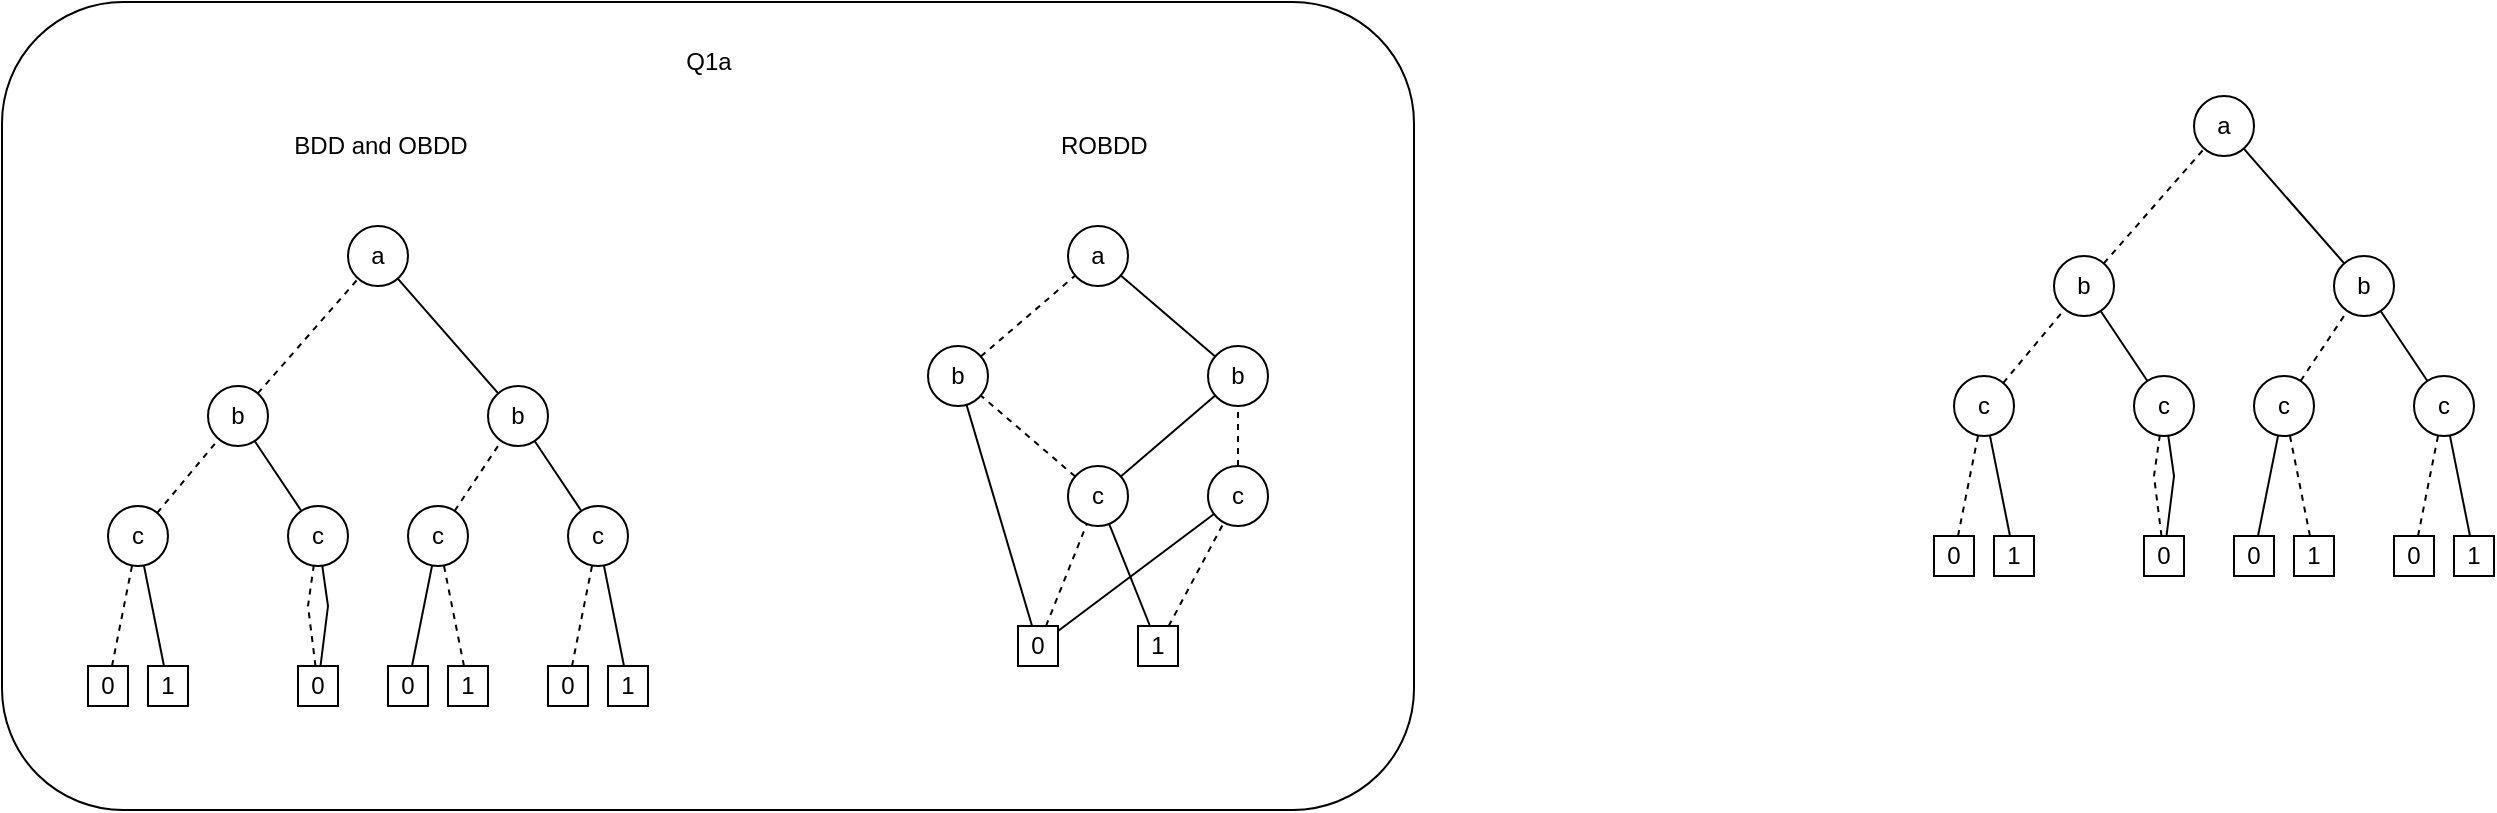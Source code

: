 <mxfile version="27.2.0">
  <diagram name="Page-1" id="7E9gSxAwbtiFRUaCC5ca">
    <mxGraphModel dx="1132" dy="402" grid="0" gridSize="10" guides="1" tooltips="1" connect="1" arrows="1" fold="1" page="0" pageScale="1" pageWidth="850" pageHeight="1100" math="0" shadow="0">
      <root>
        <mxCell id="0" />
        <mxCell id="1" parent="0" />
        <mxCell id="TRvrpSjDpHR4BY_lNr_P-34" value="" style="rounded=1;whiteSpace=wrap;html=1;" vertex="1" parent="1">
          <mxGeometry x="-113" y="8" width="706" height="404" as="geometry" />
        </mxCell>
        <mxCell id="lUWKuF_8CkeKNWvW8N9--51" value="a" style="ellipse;whiteSpace=wrap;html=1;" parent="1" vertex="1">
          <mxGeometry x="420" y="120" width="30" height="30" as="geometry" />
        </mxCell>
        <mxCell id="lUWKuF_8CkeKNWvW8N9--52" value="b" style="ellipse;whiteSpace=wrap;html=1;" parent="1" vertex="1">
          <mxGeometry x="350" y="180" width="30" height="30" as="geometry" />
        </mxCell>
        <mxCell id="lUWKuF_8CkeKNWvW8N9--53" value="b" style="ellipse;whiteSpace=wrap;html=1;" parent="1" vertex="1">
          <mxGeometry x="490" y="180" width="30" height="30" as="geometry" />
        </mxCell>
        <mxCell id="lUWKuF_8CkeKNWvW8N9--54" value="" style="endArrow=none;dashed=1;html=1;rounded=0;" parent="1" source="lUWKuF_8CkeKNWvW8N9--52" target="lUWKuF_8CkeKNWvW8N9--51" edge="1">
          <mxGeometry width="50" height="50" relative="1" as="geometry">
            <mxPoint x="450" y="280" as="sourcePoint" />
            <mxPoint x="500" y="230" as="targetPoint" />
          </mxGeometry>
        </mxCell>
        <mxCell id="lUWKuF_8CkeKNWvW8N9--55" value="" style="endArrow=none;html=1;rounded=0;" parent="1" source="lUWKuF_8CkeKNWvW8N9--53" target="lUWKuF_8CkeKNWvW8N9--51" edge="1">
          <mxGeometry width="50" height="50" relative="1" as="geometry">
            <mxPoint x="450" y="280" as="sourcePoint" />
            <mxPoint x="500" y="230" as="targetPoint" />
          </mxGeometry>
        </mxCell>
        <mxCell id="lUWKuF_8CkeKNWvW8N9--58" value="c" style="ellipse;whiteSpace=wrap;html=1;" parent="1" vertex="1">
          <mxGeometry x="490" y="240" width="30" height="30" as="geometry" />
        </mxCell>
        <mxCell id="lUWKuF_8CkeKNWvW8N9--59" value="c" style="ellipse;whiteSpace=wrap;html=1;" parent="1" vertex="1">
          <mxGeometry x="420" y="240" width="30" height="30" as="geometry" />
        </mxCell>
        <mxCell id="lUWKuF_8CkeKNWvW8N9--60" value="" style="endArrow=none;dashed=1;html=1;rounded=0;" parent="1" source="lUWKuF_8CkeKNWvW8N9--58" target="lUWKuF_8CkeKNWvW8N9--53" edge="1">
          <mxGeometry width="50" height="50" relative="1" as="geometry">
            <mxPoint x="450" y="290" as="sourcePoint" />
            <mxPoint x="500" y="240" as="targetPoint" />
          </mxGeometry>
        </mxCell>
        <mxCell id="lUWKuF_8CkeKNWvW8N9--61" value="" style="endArrow=none;dashed=1;html=1;rounded=0;" parent="1" source="lUWKuF_8CkeKNWvW8N9--59" target="lUWKuF_8CkeKNWvW8N9--52" edge="1">
          <mxGeometry width="50" height="50" relative="1" as="geometry">
            <mxPoint x="450" y="290" as="sourcePoint" />
            <mxPoint x="500" y="240" as="targetPoint" />
          </mxGeometry>
        </mxCell>
        <mxCell id="lUWKuF_8CkeKNWvW8N9--62" value="" style="endArrow=none;html=1;rounded=0;" parent="1" source="lUWKuF_8CkeKNWvW8N9--64" target="lUWKuF_8CkeKNWvW8N9--52" edge="1">
          <mxGeometry width="50" height="50" relative="1" as="geometry">
            <mxPoint x="365" y="240" as="sourcePoint" />
            <mxPoint x="390" y="210" as="targetPoint" />
          </mxGeometry>
        </mxCell>
        <mxCell id="lUWKuF_8CkeKNWvW8N9--63" value="" style="endArrow=none;html=1;rounded=0;" parent="1" source="lUWKuF_8CkeKNWvW8N9--59" target="lUWKuF_8CkeKNWvW8N9--53" edge="1">
          <mxGeometry width="50" height="50" relative="1" as="geometry">
            <mxPoint x="450" y="290" as="sourcePoint" />
            <mxPoint x="500" y="240" as="targetPoint" />
          </mxGeometry>
        </mxCell>
        <mxCell id="lUWKuF_8CkeKNWvW8N9--64" value="0" style="whiteSpace=wrap;html=1;aspect=fixed;" parent="1" vertex="1">
          <mxGeometry x="395" y="320" width="20" height="20" as="geometry" />
        </mxCell>
        <mxCell id="lUWKuF_8CkeKNWvW8N9--65" value="1" style="whiteSpace=wrap;html=1;aspect=fixed;" parent="1" vertex="1">
          <mxGeometry x="455" y="320" width="20" height="20" as="geometry" />
        </mxCell>
        <mxCell id="lUWKuF_8CkeKNWvW8N9--70" value="" style="endArrow=none;dashed=1;html=1;rounded=0;" parent="1" source="lUWKuF_8CkeKNWvW8N9--65" target="lUWKuF_8CkeKNWvW8N9--58" edge="1">
          <mxGeometry width="50" height="50" relative="1" as="geometry">
            <mxPoint x="450" y="320" as="sourcePoint" />
            <mxPoint x="500" y="270" as="targetPoint" />
          </mxGeometry>
        </mxCell>
        <mxCell id="lUWKuF_8CkeKNWvW8N9--71" value="" style="endArrow=none;html=1;rounded=0;" parent="1" source="lUWKuF_8CkeKNWvW8N9--64" target="lUWKuF_8CkeKNWvW8N9--58" edge="1">
          <mxGeometry width="50" height="50" relative="1" as="geometry">
            <mxPoint x="360" y="400" as="sourcePoint" />
            <mxPoint x="410" y="350" as="targetPoint" />
          </mxGeometry>
        </mxCell>
        <mxCell id="lUWKuF_8CkeKNWvW8N9--72" value="" style="endArrow=none;dashed=1;html=1;rounded=0;" parent="1" source="lUWKuF_8CkeKNWvW8N9--64" target="lUWKuF_8CkeKNWvW8N9--59" edge="1">
          <mxGeometry width="50" height="50" relative="1" as="geometry">
            <mxPoint x="480" y="330" as="sourcePoint" />
            <mxPoint x="530" y="280" as="targetPoint" />
          </mxGeometry>
        </mxCell>
        <mxCell id="lUWKuF_8CkeKNWvW8N9--73" value="" style="endArrow=none;html=1;rounded=0;" parent="1" source="lUWKuF_8CkeKNWvW8N9--65" target="lUWKuF_8CkeKNWvW8N9--59" edge="1">
          <mxGeometry width="50" height="50" relative="1" as="geometry">
            <mxPoint x="480" y="380" as="sourcePoint" />
            <mxPoint x="530" y="330" as="targetPoint" />
          </mxGeometry>
        </mxCell>
        <mxCell id="TRvrpSjDpHR4BY_lNr_P-1" value="&amp;nbsp;ROBDD" style="text;html=1;align=center;verticalAlign=middle;resizable=0;points=[];autosize=1;strokeColor=none;fillColor=none;" vertex="1" parent="1">
          <mxGeometry x="403" y="67" width="65" height="26" as="geometry" />
        </mxCell>
        <mxCell id="TRvrpSjDpHR4BY_lNr_P-2" value="a" style="ellipse;whiteSpace=wrap;html=1;" vertex="1" parent="1">
          <mxGeometry x="60" y="120" width="30" height="30" as="geometry" />
        </mxCell>
        <mxCell id="TRvrpSjDpHR4BY_lNr_P-3" value="b" style="ellipse;whiteSpace=wrap;html=1;" vertex="1" parent="1">
          <mxGeometry x="-10" y="200" width="30" height="30" as="geometry" />
        </mxCell>
        <mxCell id="TRvrpSjDpHR4BY_lNr_P-4" value="b" style="ellipse;whiteSpace=wrap;html=1;" vertex="1" parent="1">
          <mxGeometry x="130" y="200" width="30" height="30" as="geometry" />
        </mxCell>
        <mxCell id="TRvrpSjDpHR4BY_lNr_P-5" value="" style="endArrow=none;dashed=1;html=1;rounded=0;" edge="1" parent="1" source="TRvrpSjDpHR4BY_lNr_P-3" target="TRvrpSjDpHR4BY_lNr_P-2">
          <mxGeometry width="50" height="50" relative="1" as="geometry">
            <mxPoint x="90" y="300" as="sourcePoint" />
            <mxPoint x="140" y="250" as="targetPoint" />
          </mxGeometry>
        </mxCell>
        <mxCell id="TRvrpSjDpHR4BY_lNr_P-6" value="" style="endArrow=none;html=1;rounded=0;" edge="1" parent="1" source="TRvrpSjDpHR4BY_lNr_P-4" target="TRvrpSjDpHR4BY_lNr_P-2">
          <mxGeometry width="50" height="50" relative="1" as="geometry">
            <mxPoint x="90" y="300" as="sourcePoint" />
            <mxPoint x="140" y="250" as="targetPoint" />
          </mxGeometry>
        </mxCell>
        <mxCell id="TRvrpSjDpHR4BY_lNr_P-7" value="c" style="ellipse;whiteSpace=wrap;html=1;" vertex="1" parent="1">
          <mxGeometry x="-60" y="260" width="30" height="30" as="geometry" />
        </mxCell>
        <mxCell id="TRvrpSjDpHR4BY_lNr_P-8" value="c" style="ellipse;whiteSpace=wrap;html=1;" vertex="1" parent="1">
          <mxGeometry x="30" y="260" width="30" height="30" as="geometry" />
        </mxCell>
        <mxCell id="TRvrpSjDpHR4BY_lNr_P-9" value="c" style="ellipse;whiteSpace=wrap;html=1;" vertex="1" parent="1">
          <mxGeometry x="90" y="260" width="30" height="30" as="geometry" />
        </mxCell>
        <mxCell id="TRvrpSjDpHR4BY_lNr_P-10" value="c" style="ellipse;whiteSpace=wrap;html=1;" vertex="1" parent="1">
          <mxGeometry x="170" y="260" width="30" height="30" as="geometry" />
        </mxCell>
        <mxCell id="TRvrpSjDpHR4BY_lNr_P-11" value="" style="endArrow=none;dashed=1;html=1;rounded=0;" edge="1" parent="1" source="TRvrpSjDpHR4BY_lNr_P-9" target="TRvrpSjDpHR4BY_lNr_P-4">
          <mxGeometry width="50" height="50" relative="1" as="geometry">
            <mxPoint x="90" y="310" as="sourcePoint" />
            <mxPoint x="140" y="260" as="targetPoint" />
          </mxGeometry>
        </mxCell>
        <mxCell id="TRvrpSjDpHR4BY_lNr_P-12" value="" style="endArrow=none;dashed=1;html=1;rounded=0;" edge="1" parent="1" source="TRvrpSjDpHR4BY_lNr_P-7" target="TRvrpSjDpHR4BY_lNr_P-3">
          <mxGeometry width="50" height="50" relative="1" as="geometry">
            <mxPoint x="90" y="310" as="sourcePoint" />
            <mxPoint x="140" y="260" as="targetPoint" />
          </mxGeometry>
        </mxCell>
        <mxCell id="TRvrpSjDpHR4BY_lNr_P-13" value="" style="endArrow=none;html=1;rounded=0;" edge="1" parent="1" source="TRvrpSjDpHR4BY_lNr_P-8" target="TRvrpSjDpHR4BY_lNr_P-3">
          <mxGeometry width="50" height="50" relative="1" as="geometry">
            <mxPoint x="-20" y="280" as="sourcePoint" />
            <mxPoint x="30" y="230" as="targetPoint" />
          </mxGeometry>
        </mxCell>
        <mxCell id="TRvrpSjDpHR4BY_lNr_P-14" value="" style="endArrow=none;html=1;rounded=0;" edge="1" parent="1" source="TRvrpSjDpHR4BY_lNr_P-10" target="TRvrpSjDpHR4BY_lNr_P-4">
          <mxGeometry width="50" height="50" relative="1" as="geometry">
            <mxPoint x="90" y="310" as="sourcePoint" />
            <mxPoint x="140" y="260" as="targetPoint" />
          </mxGeometry>
        </mxCell>
        <mxCell id="TRvrpSjDpHR4BY_lNr_P-15" value="0" style="whiteSpace=wrap;html=1;aspect=fixed;" vertex="1" parent="1">
          <mxGeometry x="160" y="340" width="20" height="20" as="geometry" />
        </mxCell>
        <mxCell id="TRvrpSjDpHR4BY_lNr_P-16" value="1" style="whiteSpace=wrap;html=1;aspect=fixed;" vertex="1" parent="1">
          <mxGeometry x="190" y="340" width="20" height="20" as="geometry" />
        </mxCell>
        <mxCell id="TRvrpSjDpHR4BY_lNr_P-17" value="" style="endArrow=none;dashed=1;html=1;rounded=0;" edge="1" parent="1" source="TRvrpSjDpHR4BY_lNr_P-26" target="TRvrpSjDpHR4BY_lNr_P-7">
          <mxGeometry width="50" height="50" relative="1" as="geometry">
            <mxPoint x="90" y="310" as="sourcePoint" />
            <mxPoint x="140" y="260" as="targetPoint" />
          </mxGeometry>
        </mxCell>
        <mxCell id="TRvrpSjDpHR4BY_lNr_P-18" value="" style="endArrow=none;html=1;rounded=0;" edge="1" parent="1" source="TRvrpSjDpHR4BY_lNr_P-7" target="TRvrpSjDpHR4BY_lNr_P-27">
          <mxGeometry width="50" height="50" relative="1" as="geometry">
            <mxPoint x="90" y="310" as="sourcePoint" />
            <mxPoint x="140" y="260" as="targetPoint" />
          </mxGeometry>
        </mxCell>
        <mxCell id="TRvrpSjDpHR4BY_lNr_P-19" value="" style="endArrow=none;dashed=1;html=1;rounded=0;" edge="1" parent="1" source="TRvrpSjDpHR4BY_lNr_P-28" target="TRvrpSjDpHR4BY_lNr_P-8">
          <mxGeometry width="50" height="50" relative="1" as="geometry">
            <mxPoint x="90" y="310" as="sourcePoint" />
            <mxPoint x="140" y="260" as="targetPoint" />
            <Array as="points">
              <mxPoint x="40" y="310" />
            </Array>
          </mxGeometry>
        </mxCell>
        <mxCell id="TRvrpSjDpHR4BY_lNr_P-20" value="" style="endArrow=none;html=1;rounded=0;" edge="1" parent="1" source="TRvrpSjDpHR4BY_lNr_P-28" target="TRvrpSjDpHR4BY_lNr_P-8">
          <mxGeometry width="50" height="50" relative="1" as="geometry">
            <mxPoint x="-10" y="510" as="sourcePoint" />
            <mxPoint x="40" y="460" as="targetPoint" />
            <Array as="points">
              <mxPoint x="50" y="310" />
            </Array>
          </mxGeometry>
        </mxCell>
        <mxCell id="TRvrpSjDpHR4BY_lNr_P-21" value="" style="endArrow=none;dashed=1;html=1;rounded=0;" edge="1" parent="1" source="TRvrpSjDpHR4BY_lNr_P-31" target="TRvrpSjDpHR4BY_lNr_P-9">
          <mxGeometry width="50" height="50" relative="1" as="geometry">
            <mxPoint x="90" y="340" as="sourcePoint" />
            <mxPoint x="140" y="290" as="targetPoint" />
          </mxGeometry>
        </mxCell>
        <mxCell id="TRvrpSjDpHR4BY_lNr_P-22" value="" style="endArrow=none;html=1;rounded=0;" edge="1" parent="1" source="TRvrpSjDpHR4BY_lNr_P-30" target="TRvrpSjDpHR4BY_lNr_P-9">
          <mxGeometry width="50" height="50" relative="1" as="geometry">
            <mxPoint y="420" as="sourcePoint" />
            <mxPoint x="50" y="370" as="targetPoint" />
          </mxGeometry>
        </mxCell>
        <mxCell id="TRvrpSjDpHR4BY_lNr_P-23" value="" style="endArrow=none;dashed=1;html=1;rounded=0;" edge="1" parent="1" source="TRvrpSjDpHR4BY_lNr_P-15" target="TRvrpSjDpHR4BY_lNr_P-10">
          <mxGeometry width="50" height="50" relative="1" as="geometry">
            <mxPoint x="120" y="350" as="sourcePoint" />
            <mxPoint x="170" y="300" as="targetPoint" />
          </mxGeometry>
        </mxCell>
        <mxCell id="TRvrpSjDpHR4BY_lNr_P-24" value="" style="endArrow=none;html=1;rounded=0;" edge="1" parent="1" source="TRvrpSjDpHR4BY_lNr_P-16" target="TRvrpSjDpHR4BY_lNr_P-10">
          <mxGeometry width="50" height="50" relative="1" as="geometry">
            <mxPoint x="120" y="400" as="sourcePoint" />
            <mxPoint x="170" y="350" as="targetPoint" />
          </mxGeometry>
        </mxCell>
        <mxCell id="TRvrpSjDpHR4BY_lNr_P-25" value="BDD and OBDD" style="text;html=1;align=center;verticalAlign=middle;resizable=0;points=[];autosize=1;strokeColor=none;fillColor=none;" vertex="1" parent="1">
          <mxGeometry x="23" y="67" width="105" height="26" as="geometry" />
        </mxCell>
        <mxCell id="TRvrpSjDpHR4BY_lNr_P-26" value="0" style="whiteSpace=wrap;html=1;aspect=fixed;" vertex="1" parent="1">
          <mxGeometry x="-70" y="340" width="20" height="20" as="geometry" />
        </mxCell>
        <mxCell id="TRvrpSjDpHR4BY_lNr_P-27" value="1" style="whiteSpace=wrap;html=1;aspect=fixed;" vertex="1" parent="1">
          <mxGeometry x="-40" y="340" width="20" height="20" as="geometry" />
        </mxCell>
        <mxCell id="TRvrpSjDpHR4BY_lNr_P-28" value="0" style="whiteSpace=wrap;html=1;aspect=fixed;" vertex="1" parent="1">
          <mxGeometry x="35" y="340" width="20" height="20" as="geometry" />
        </mxCell>
        <mxCell id="TRvrpSjDpHR4BY_lNr_P-30" value="0" style="whiteSpace=wrap;html=1;aspect=fixed;" vertex="1" parent="1">
          <mxGeometry x="80" y="340" width="20" height="20" as="geometry" />
        </mxCell>
        <mxCell id="TRvrpSjDpHR4BY_lNr_P-31" value="1" style="whiteSpace=wrap;html=1;aspect=fixed;" vertex="1" parent="1">
          <mxGeometry x="110" y="340" width="20" height="20" as="geometry" />
        </mxCell>
        <mxCell id="TRvrpSjDpHR4BY_lNr_P-35" value="Q1a" style="text;html=1;align=center;verticalAlign=middle;resizable=0;points=[];autosize=1;strokeColor=none;fillColor=none;" vertex="1" parent="1">
          <mxGeometry x="219.5" y="25" width="41" height="26" as="geometry" />
        </mxCell>
        <mxCell id="TRvrpSjDpHR4BY_lNr_P-39" value="a" style="ellipse;whiteSpace=wrap;html=1;" vertex="1" parent="1">
          <mxGeometry x="983" y="55" width="30" height="30" as="geometry" />
        </mxCell>
        <mxCell id="TRvrpSjDpHR4BY_lNr_P-40" value="b" style="ellipse;whiteSpace=wrap;html=1;" vertex="1" parent="1">
          <mxGeometry x="913" y="135" width="30" height="30" as="geometry" />
        </mxCell>
        <mxCell id="TRvrpSjDpHR4BY_lNr_P-41" value="b" style="ellipse;whiteSpace=wrap;html=1;" vertex="1" parent="1">
          <mxGeometry x="1053" y="135" width="30" height="30" as="geometry" />
        </mxCell>
        <mxCell id="TRvrpSjDpHR4BY_lNr_P-42" value="" style="endArrow=none;dashed=1;html=1;rounded=0;" edge="1" parent="1" source="TRvrpSjDpHR4BY_lNr_P-40" target="TRvrpSjDpHR4BY_lNr_P-39">
          <mxGeometry width="50" height="50" relative="1" as="geometry">
            <mxPoint x="1013" y="235" as="sourcePoint" />
            <mxPoint x="1063" y="185" as="targetPoint" />
          </mxGeometry>
        </mxCell>
        <mxCell id="TRvrpSjDpHR4BY_lNr_P-43" value="" style="endArrow=none;html=1;rounded=0;" edge="1" parent="1" source="TRvrpSjDpHR4BY_lNr_P-41" target="TRvrpSjDpHR4BY_lNr_P-39">
          <mxGeometry width="50" height="50" relative="1" as="geometry">
            <mxPoint x="1013" y="235" as="sourcePoint" />
            <mxPoint x="1063" y="185" as="targetPoint" />
          </mxGeometry>
        </mxCell>
        <mxCell id="TRvrpSjDpHR4BY_lNr_P-44" value="c" style="ellipse;whiteSpace=wrap;html=1;" vertex="1" parent="1">
          <mxGeometry x="863" y="195" width="30" height="30" as="geometry" />
        </mxCell>
        <mxCell id="TRvrpSjDpHR4BY_lNr_P-45" value="c" style="ellipse;whiteSpace=wrap;html=1;" vertex="1" parent="1">
          <mxGeometry x="953" y="195" width="30" height="30" as="geometry" />
        </mxCell>
        <mxCell id="TRvrpSjDpHR4BY_lNr_P-46" value="c" style="ellipse;whiteSpace=wrap;html=1;" vertex="1" parent="1">
          <mxGeometry x="1013" y="195" width="30" height="30" as="geometry" />
        </mxCell>
        <mxCell id="TRvrpSjDpHR4BY_lNr_P-47" value="c" style="ellipse;whiteSpace=wrap;html=1;" vertex="1" parent="1">
          <mxGeometry x="1093" y="195" width="30" height="30" as="geometry" />
        </mxCell>
        <mxCell id="TRvrpSjDpHR4BY_lNr_P-48" value="" style="endArrow=none;dashed=1;html=1;rounded=0;" edge="1" parent="1" source="TRvrpSjDpHR4BY_lNr_P-46" target="TRvrpSjDpHR4BY_lNr_P-41">
          <mxGeometry width="50" height="50" relative="1" as="geometry">
            <mxPoint x="1013" y="245" as="sourcePoint" />
            <mxPoint x="1063" y="195" as="targetPoint" />
          </mxGeometry>
        </mxCell>
        <mxCell id="TRvrpSjDpHR4BY_lNr_P-49" value="" style="endArrow=none;dashed=1;html=1;rounded=0;" edge="1" parent="1" source="TRvrpSjDpHR4BY_lNr_P-44" target="TRvrpSjDpHR4BY_lNr_P-40">
          <mxGeometry width="50" height="50" relative="1" as="geometry">
            <mxPoint x="1013" y="245" as="sourcePoint" />
            <mxPoint x="1063" y="195" as="targetPoint" />
          </mxGeometry>
        </mxCell>
        <mxCell id="TRvrpSjDpHR4BY_lNr_P-50" value="" style="endArrow=none;html=1;rounded=0;" edge="1" parent="1" source="TRvrpSjDpHR4BY_lNr_P-45" target="TRvrpSjDpHR4BY_lNr_P-40">
          <mxGeometry width="50" height="50" relative="1" as="geometry">
            <mxPoint x="903" y="215" as="sourcePoint" />
            <mxPoint x="953" y="165" as="targetPoint" />
          </mxGeometry>
        </mxCell>
        <mxCell id="TRvrpSjDpHR4BY_lNr_P-51" value="" style="endArrow=none;html=1;rounded=0;" edge="1" parent="1" source="TRvrpSjDpHR4BY_lNr_P-47" target="TRvrpSjDpHR4BY_lNr_P-41">
          <mxGeometry width="50" height="50" relative="1" as="geometry">
            <mxPoint x="1013" y="245" as="sourcePoint" />
            <mxPoint x="1063" y="195" as="targetPoint" />
          </mxGeometry>
        </mxCell>
        <mxCell id="TRvrpSjDpHR4BY_lNr_P-52" value="0" style="whiteSpace=wrap;html=1;aspect=fixed;" vertex="1" parent="1">
          <mxGeometry x="1083" y="275" width="20" height="20" as="geometry" />
        </mxCell>
        <mxCell id="TRvrpSjDpHR4BY_lNr_P-53" value="1" style="whiteSpace=wrap;html=1;aspect=fixed;" vertex="1" parent="1">
          <mxGeometry x="1113" y="275" width="20" height="20" as="geometry" />
        </mxCell>
        <mxCell id="TRvrpSjDpHR4BY_lNr_P-54" value="" style="endArrow=none;dashed=1;html=1;rounded=0;" edge="1" parent="1" source="TRvrpSjDpHR4BY_lNr_P-62" target="TRvrpSjDpHR4BY_lNr_P-44">
          <mxGeometry width="50" height="50" relative="1" as="geometry">
            <mxPoint x="1013" y="245" as="sourcePoint" />
            <mxPoint x="1063" y="195" as="targetPoint" />
          </mxGeometry>
        </mxCell>
        <mxCell id="TRvrpSjDpHR4BY_lNr_P-55" value="" style="endArrow=none;html=1;rounded=0;" edge="1" parent="1" source="TRvrpSjDpHR4BY_lNr_P-44" target="TRvrpSjDpHR4BY_lNr_P-63">
          <mxGeometry width="50" height="50" relative="1" as="geometry">
            <mxPoint x="1013" y="245" as="sourcePoint" />
            <mxPoint x="1063" y="195" as="targetPoint" />
          </mxGeometry>
        </mxCell>
        <mxCell id="TRvrpSjDpHR4BY_lNr_P-56" value="" style="endArrow=none;dashed=1;html=1;rounded=0;" edge="1" parent="1" source="TRvrpSjDpHR4BY_lNr_P-64" target="TRvrpSjDpHR4BY_lNr_P-45">
          <mxGeometry width="50" height="50" relative="1" as="geometry">
            <mxPoint x="1013" y="245" as="sourcePoint" />
            <mxPoint x="1063" y="195" as="targetPoint" />
            <Array as="points">
              <mxPoint x="963" y="245" />
            </Array>
          </mxGeometry>
        </mxCell>
        <mxCell id="TRvrpSjDpHR4BY_lNr_P-57" value="" style="endArrow=none;html=1;rounded=0;" edge="1" parent="1" source="TRvrpSjDpHR4BY_lNr_P-64" target="TRvrpSjDpHR4BY_lNr_P-45">
          <mxGeometry width="50" height="50" relative="1" as="geometry">
            <mxPoint x="913" y="445" as="sourcePoint" />
            <mxPoint x="963" y="395" as="targetPoint" />
            <Array as="points">
              <mxPoint x="973" y="245" />
            </Array>
          </mxGeometry>
        </mxCell>
        <mxCell id="TRvrpSjDpHR4BY_lNr_P-58" value="" style="endArrow=none;dashed=1;html=1;rounded=0;" edge="1" parent="1" source="TRvrpSjDpHR4BY_lNr_P-66" target="TRvrpSjDpHR4BY_lNr_P-46">
          <mxGeometry width="50" height="50" relative="1" as="geometry">
            <mxPoint x="1013" y="275" as="sourcePoint" />
            <mxPoint x="1063" y="225" as="targetPoint" />
          </mxGeometry>
        </mxCell>
        <mxCell id="TRvrpSjDpHR4BY_lNr_P-59" value="" style="endArrow=none;html=1;rounded=0;" edge="1" parent="1" source="TRvrpSjDpHR4BY_lNr_P-65" target="TRvrpSjDpHR4BY_lNr_P-46">
          <mxGeometry width="50" height="50" relative="1" as="geometry">
            <mxPoint x="923" y="355" as="sourcePoint" />
            <mxPoint x="973" y="305" as="targetPoint" />
          </mxGeometry>
        </mxCell>
        <mxCell id="TRvrpSjDpHR4BY_lNr_P-60" value="" style="endArrow=none;dashed=1;html=1;rounded=0;" edge="1" parent="1" source="TRvrpSjDpHR4BY_lNr_P-52" target="TRvrpSjDpHR4BY_lNr_P-47">
          <mxGeometry width="50" height="50" relative="1" as="geometry">
            <mxPoint x="1043" y="285" as="sourcePoint" />
            <mxPoint x="1093" y="235" as="targetPoint" />
          </mxGeometry>
        </mxCell>
        <mxCell id="TRvrpSjDpHR4BY_lNr_P-61" value="" style="endArrow=none;html=1;rounded=0;" edge="1" parent="1" source="TRvrpSjDpHR4BY_lNr_P-53" target="TRvrpSjDpHR4BY_lNr_P-47">
          <mxGeometry width="50" height="50" relative="1" as="geometry">
            <mxPoint x="1043" y="335" as="sourcePoint" />
            <mxPoint x="1093" y="285" as="targetPoint" />
          </mxGeometry>
        </mxCell>
        <mxCell id="TRvrpSjDpHR4BY_lNr_P-62" value="0" style="whiteSpace=wrap;html=1;aspect=fixed;" vertex="1" parent="1">
          <mxGeometry x="853" y="275" width="20" height="20" as="geometry" />
        </mxCell>
        <mxCell id="TRvrpSjDpHR4BY_lNr_P-63" value="1" style="whiteSpace=wrap;html=1;aspect=fixed;" vertex="1" parent="1">
          <mxGeometry x="883" y="275" width="20" height="20" as="geometry" />
        </mxCell>
        <mxCell id="TRvrpSjDpHR4BY_lNr_P-64" value="0" style="whiteSpace=wrap;html=1;aspect=fixed;" vertex="1" parent="1">
          <mxGeometry x="958" y="275" width="20" height="20" as="geometry" />
        </mxCell>
        <mxCell id="TRvrpSjDpHR4BY_lNr_P-65" value="0" style="whiteSpace=wrap;html=1;aspect=fixed;" vertex="1" parent="1">
          <mxGeometry x="1003" y="275" width="20" height="20" as="geometry" />
        </mxCell>
        <mxCell id="TRvrpSjDpHR4BY_lNr_P-66" value="1" style="whiteSpace=wrap;html=1;aspect=fixed;" vertex="1" parent="1">
          <mxGeometry x="1033" y="275" width="20" height="20" as="geometry" />
        </mxCell>
      </root>
    </mxGraphModel>
  </diagram>
</mxfile>
